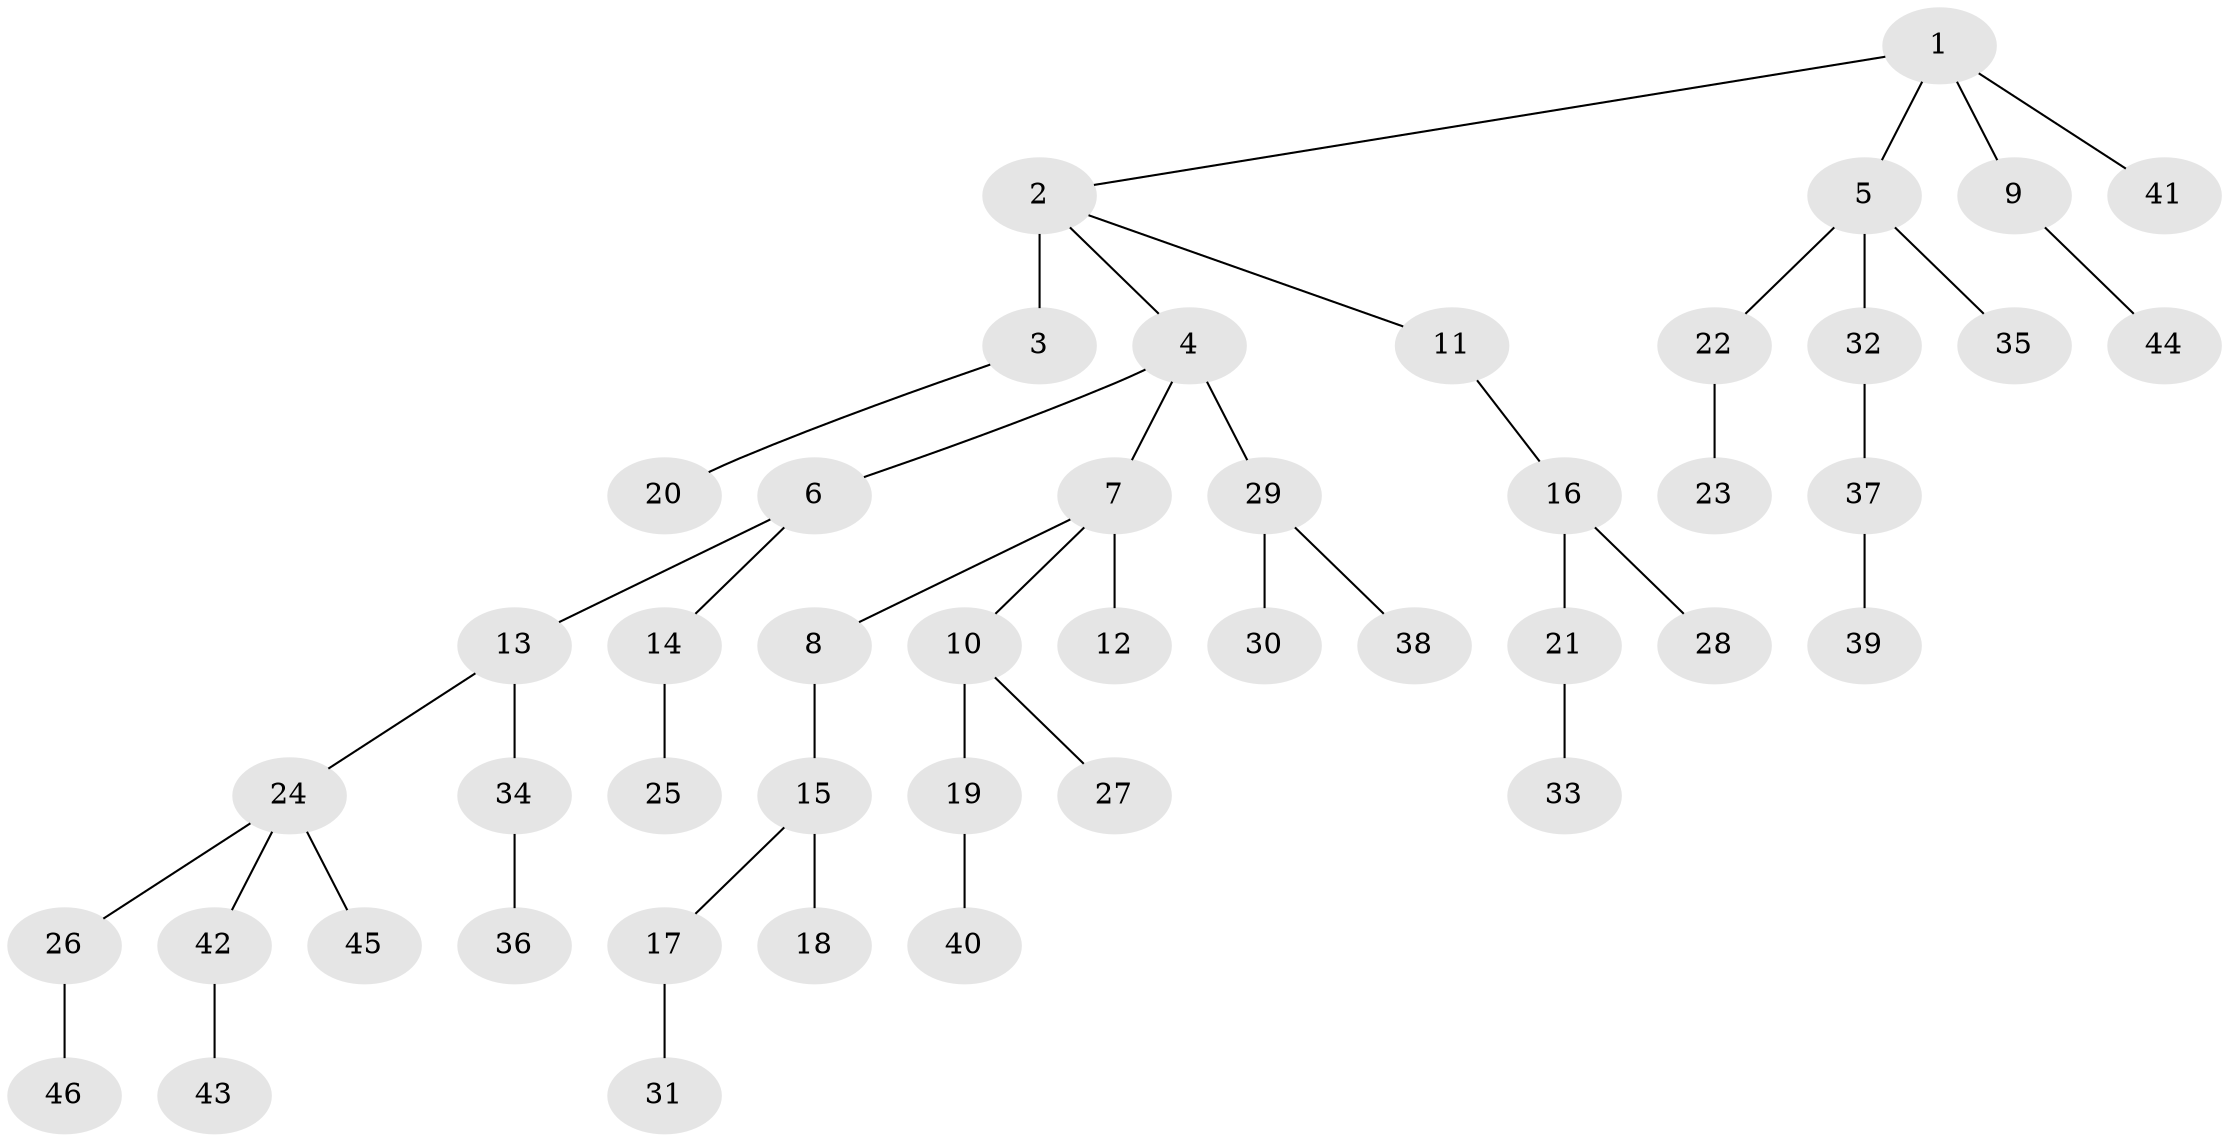 // original degree distribution, {5: 0.022222222222222223, 4: 0.07777777777777778, 6: 0.022222222222222223, 3: 0.14444444444444443, 2: 0.25555555555555554, 1: 0.4777777777777778}
// Generated by graph-tools (version 1.1) at 2025/36/03/09/25 02:36:35]
// undirected, 46 vertices, 45 edges
graph export_dot {
graph [start="1"]
  node [color=gray90,style=filled];
  1;
  2;
  3;
  4;
  5;
  6;
  7;
  8;
  9;
  10;
  11;
  12;
  13;
  14;
  15;
  16;
  17;
  18;
  19;
  20;
  21;
  22;
  23;
  24;
  25;
  26;
  27;
  28;
  29;
  30;
  31;
  32;
  33;
  34;
  35;
  36;
  37;
  38;
  39;
  40;
  41;
  42;
  43;
  44;
  45;
  46;
  1 -- 2 [weight=1.0];
  1 -- 5 [weight=1.0];
  1 -- 9 [weight=1.0];
  1 -- 41 [weight=1.0];
  2 -- 3 [weight=4.0];
  2 -- 4 [weight=1.0];
  2 -- 11 [weight=1.0];
  3 -- 20 [weight=1.0];
  4 -- 6 [weight=1.0];
  4 -- 7 [weight=1.0];
  4 -- 29 [weight=1.0];
  5 -- 22 [weight=1.0];
  5 -- 32 [weight=1.0];
  5 -- 35 [weight=1.0];
  6 -- 13 [weight=1.0];
  6 -- 14 [weight=1.0];
  7 -- 8 [weight=1.0];
  7 -- 10 [weight=1.0];
  7 -- 12 [weight=2.0];
  8 -- 15 [weight=1.0];
  9 -- 44 [weight=1.0];
  10 -- 19 [weight=1.0];
  10 -- 27 [weight=1.0];
  11 -- 16 [weight=1.0];
  13 -- 24 [weight=1.0];
  13 -- 34 [weight=1.0];
  14 -- 25 [weight=1.0];
  15 -- 17 [weight=1.0];
  15 -- 18 [weight=1.0];
  16 -- 21 [weight=1.0];
  16 -- 28 [weight=2.0];
  17 -- 31 [weight=2.0];
  19 -- 40 [weight=1.0];
  21 -- 33 [weight=1.0];
  22 -- 23 [weight=1.0];
  24 -- 26 [weight=1.0];
  24 -- 42 [weight=1.0];
  24 -- 45 [weight=1.0];
  26 -- 46 [weight=1.0];
  29 -- 30 [weight=1.0];
  29 -- 38 [weight=1.0];
  32 -- 37 [weight=1.0];
  34 -- 36 [weight=1.0];
  37 -- 39 [weight=1.0];
  42 -- 43 [weight=1.0];
}
